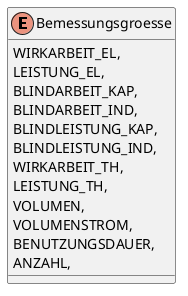@startuml
enum Bemessungsgroesse {
    WIRKARBEIT_EL,
    LEISTUNG_EL,
    BLINDARBEIT_KAP,
    BLINDARBEIT_IND,
    BLINDLEISTUNG_KAP,
    BLINDLEISTUNG_IND,
    WIRKARBEIT_TH,
    LEISTUNG_TH,
    VOLUMEN,
    VOLUMENSTROM,
    BENUTZUNGSDAUER,
    ANZAHL,
}
@enduml
